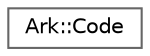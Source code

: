 digraph "Graphical Class Hierarchy"
{
 // INTERACTIVE_SVG=YES
 // LATEX_PDF_SIZE
  bgcolor="transparent";
  edge [fontname=Helvetica,fontsize=10,labelfontname=Helvetica,labelfontsize=10];
  node [fontname=Helvetica,fontsize=10,shape=box,height=0.2,width=0.4];
  rankdir="LR";
  Node0 [id="Node000000",label="Ark::Code",height=0.2,width=0.4,color="grey40", fillcolor="white", style="filled",URL="$d4/dd5/structArk_1_1Code.html",tooltip=" "];
}
